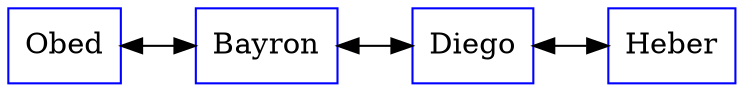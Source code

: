 digraph G {
rankdir=LR
	node [color=blue shape=box]
		Obed -> Bayron
[dir=both]
		Bayron -> Diego
[dir=both]
		Diego -> Heber
[dir=both]
}
